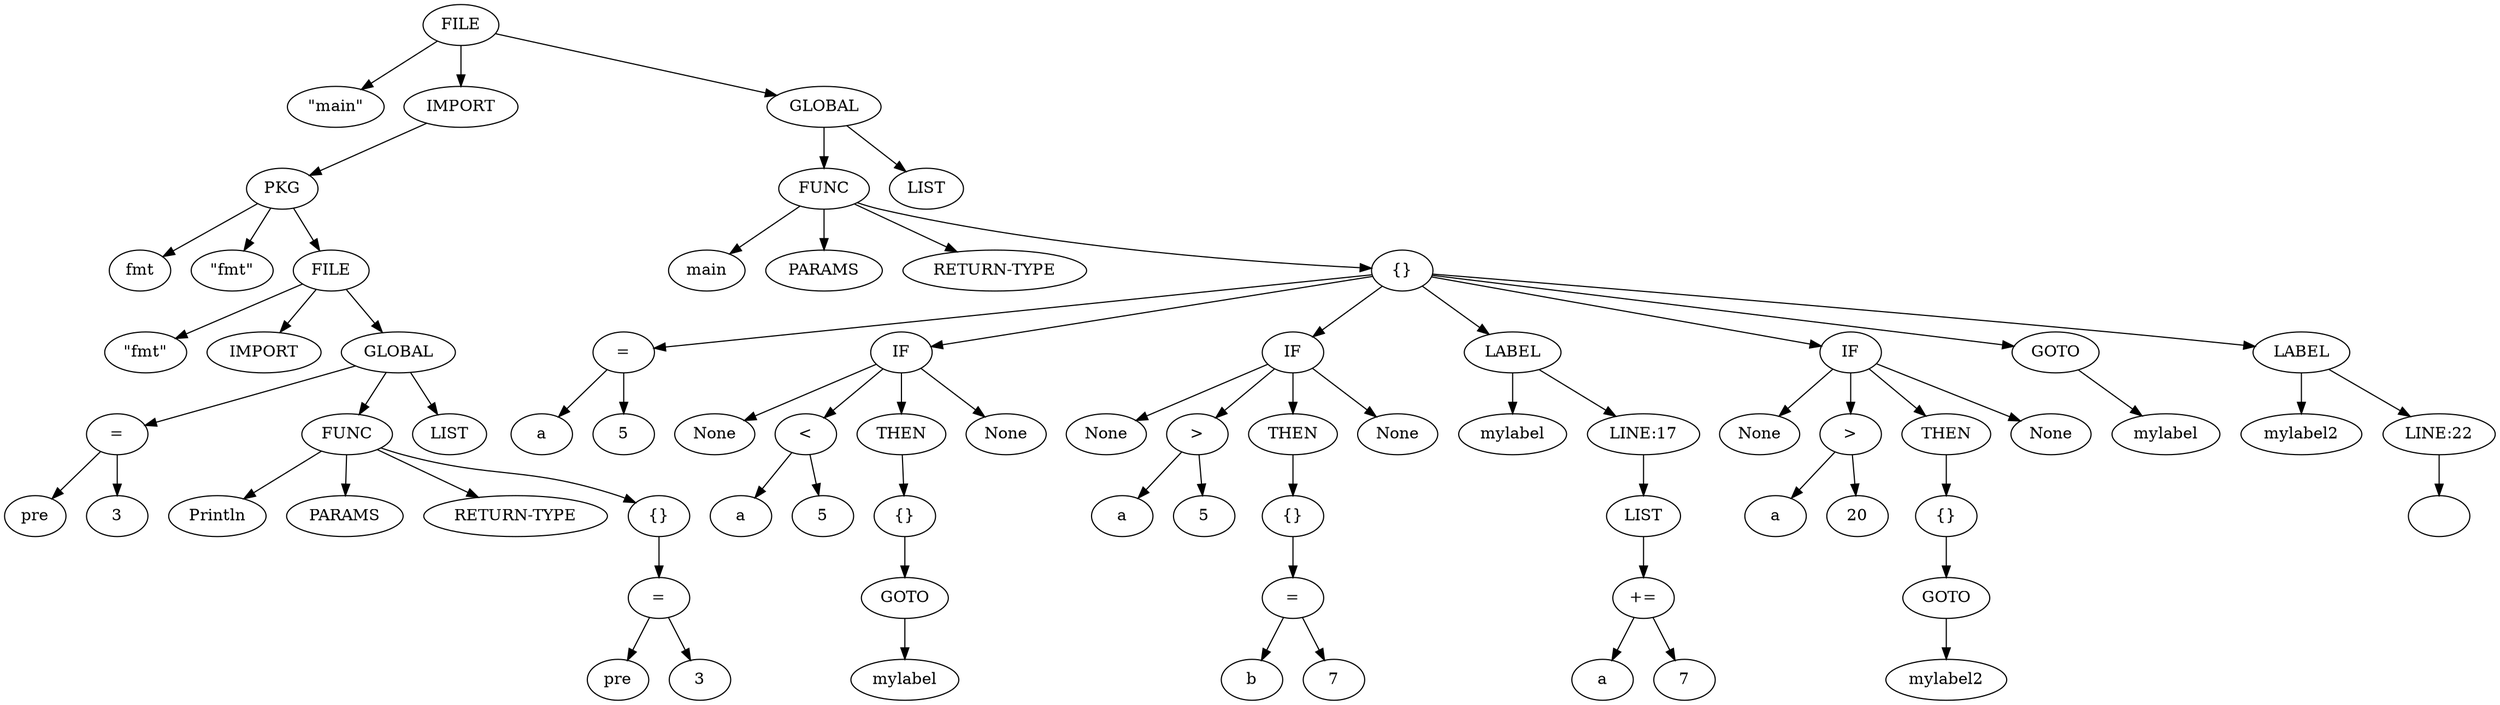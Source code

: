 digraph G {
	0 -> 1;
	0 -> 2;
	2 -> 3;
	3 -> 4;
	3 -> 5;
	3 -> 6;
	6 -> 7;
	6 -> 8;
	6 -> 9;
	9 -> 10;
	10 -> 11;
	10 -> 12;
	9 -> 13;
	13 -> 14;
	13 -> 15;
	13 -> 16;
	13 -> 17;
	17 -> 18;
	18 -> 19;
	18 -> 20;
	9 -> 21;
	0 -> 22;
	22 -> 23;
	23 -> 24;
	23 -> 25;
	23 -> 26;
	23 -> 27;
	27 -> 28;
	28 -> 29;
	28 -> 30;
	27 -> 31;
	31 -> 32;
	31 -> 33;
	33 -> 34;
	33 -> 35;
	31 -> 36;
	36 -> 37;
	37 -> 38;
	38 -> 39;
	31 -> 40;
	27 -> 41;
	41 -> 42;
	41 -> 43;
	43 -> 44;
	43 -> 45;
	41 -> 46;
	46 -> 47;
	47 -> 48;
	48 -> 49;
	48 -> 50;
	41 -> 51;
	27 -> 52;
	52 -> 53;
	52 -> 54;
	54 -> 55;
	55 -> 56;
	56 -> 57;
	56 -> 58;
	27 -> 59;
	59 -> 60;
	59 -> 61;
	61 -> 62;
	61 -> 63;
	59 -> 64;
	64 -> 65;
	65 -> 66;
	66 -> 67;
	59 -> 68;
	27 -> 69;
	69 -> 70;
	27 -> 71;
	71 -> 72;
	71 -> 73;
	73 -> 74;
	22 -> 75;
	0 [label=FILE];	1 [label="\"main\""];	2 [label="IMPORT"];	3 [label="PKG"];	4 [label="fmt"];	5 [label="\"fmt\""];	6 [label="FILE"];	7 [label="\"fmt\""];	8 [label="IMPORT"];	9 [label="GLOBAL"];	10 [label="="];	11 [label="pre"];	12 [label="3"];	13 [label="FUNC"];	14 [label="Println"];	15 [label="PARAMS"];	16 [label="RETURN-TYPE"];	17 [label="{}"];	18 [label="="];	19 [label="pre"];	20 [label="3"];	21 [label="LIST"];	22 [label="GLOBAL"];	23 [label="FUNC"];	24 [label="main"];	25 [label="PARAMS"];	26 [label="RETURN-TYPE"];	27 [label="{}"];	28 [label="="];	29 [label="a"];	30 [label="5"];	31 [label="IF"];	32 [label="None"];	33 [label="<"];	34 [label="a"];	35 [label="5"];	36 [label="THEN"];	37 [label="{}"];	38 [label="GOTO"];	39 [label="mylabel"];	40 [label="None"];	41 [label="IF"];	42 [label="None"];	43 [label=">"];	44 [label="a"];	45 [label="5"];	46 [label="THEN"];	47 [label="{}"];	48 [label="="];	49 [label="b"];	50 [label="7"];	51 [label="None"];	52 [label="LABEL"];	53 [label="mylabel"];	54 [label="LINE:17"];	55 [label="LIST"];	56 [label="+="];	57 [label="a"];	58 [label="7"];	59 [label="IF"];	60 [label="None"];	61 [label=">"];	62 [label="a"];	63 [label="20"];	64 [label="THEN"];	65 [label="{}"];	66 [label="GOTO"];	67 [label="mylabel2"];	68 [label="None"];	69 [label="GOTO"];	70 [label="mylabel"];	71 [label="LABEL"];	72 [label="mylabel2"];	73 [label="LINE:22"];	74 [label=""];	75 [label="LIST"];
}